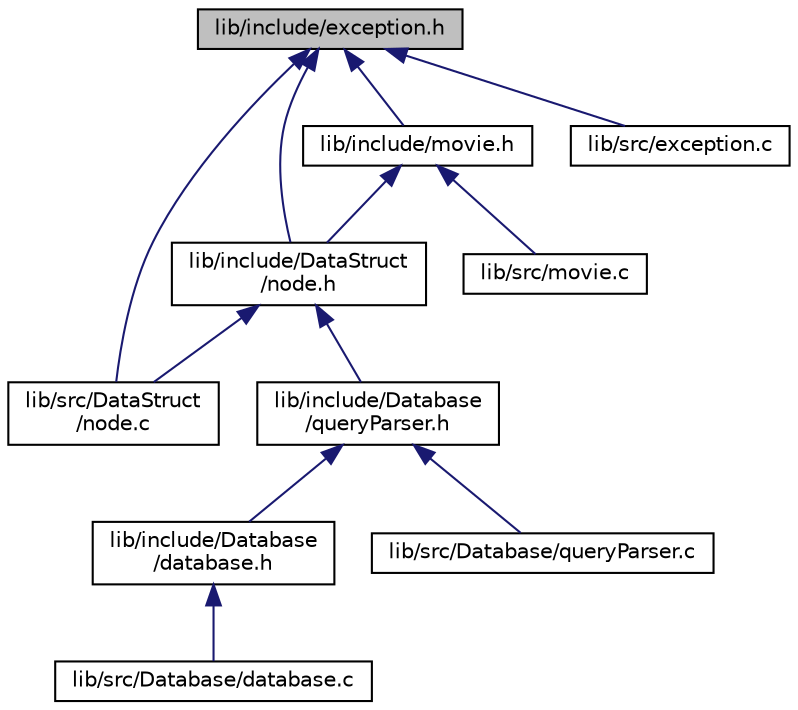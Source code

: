 digraph "lib/include/exception.h"
{
 // LATEX_PDF_SIZE
  edge [fontname="Helvetica",fontsize="10",labelfontname="Helvetica",labelfontsize="10"];
  node [fontname="Helvetica",fontsize="10",shape=record];
  Node1 [label="lib/include/exception.h",height=0.2,width=0.4,color="black", fillcolor="grey75", style="filled", fontcolor="black",tooltip=" "];
  Node1 -> Node2 [dir="back",color="midnightblue",fontsize="10",style="solid",fontname="Helvetica"];
  Node2 [label="lib/include/DataStruct\l/node.h",height=0.2,width=0.4,color="black", fillcolor="white", style="filled",URL="$node_8h.html",tooltip=" "];
  Node2 -> Node3 [dir="back",color="midnightblue",fontsize="10",style="solid",fontname="Helvetica"];
  Node3 [label="lib/include/Database\l/queryParser.h",height=0.2,width=0.4,color="black", fillcolor="white", style="filled",URL="$query_parser_8h.html",tooltip=" "];
  Node3 -> Node4 [dir="back",color="midnightblue",fontsize="10",style="solid",fontname="Helvetica"];
  Node4 [label="lib/include/Database\l/database.h",height=0.2,width=0.4,color="black", fillcolor="white", style="filled",URL="$database_8h.html",tooltip=" "];
  Node4 -> Node5 [dir="back",color="midnightblue",fontsize="10",style="solid",fontname="Helvetica"];
  Node5 [label="lib/src/Database/database.c",height=0.2,width=0.4,color="black", fillcolor="white", style="filled",URL="$database_8c.html",tooltip=" "];
  Node3 -> Node6 [dir="back",color="midnightblue",fontsize="10",style="solid",fontname="Helvetica"];
  Node6 [label="lib/src/Database/queryParser.c",height=0.2,width=0.4,color="black", fillcolor="white", style="filled",URL="$query_parser_8c.html",tooltip=" "];
  Node2 -> Node7 [dir="back",color="midnightblue",fontsize="10",style="solid",fontname="Helvetica"];
  Node7 [label="lib/src/DataStruct\l/node.c",height=0.2,width=0.4,color="black", fillcolor="white", style="filled",URL="$node_8c.html",tooltip=" "];
  Node1 -> Node8 [dir="back",color="midnightblue",fontsize="10",style="solid",fontname="Helvetica"];
  Node8 [label="lib/include/movie.h",height=0.2,width=0.4,color="black", fillcolor="white", style="filled",URL="$movie_8h.html",tooltip=" "];
  Node8 -> Node2 [dir="back",color="midnightblue",fontsize="10",style="solid",fontname="Helvetica"];
  Node8 -> Node9 [dir="back",color="midnightblue",fontsize="10",style="solid",fontname="Helvetica"];
  Node9 [label="lib/src/movie.c",height=0.2,width=0.4,color="black", fillcolor="white", style="filled",URL="$movie_8c.html",tooltip=" "];
  Node1 -> Node7 [dir="back",color="midnightblue",fontsize="10",style="solid",fontname="Helvetica"];
  Node1 -> Node10 [dir="back",color="midnightblue",fontsize="10",style="solid",fontname="Helvetica"];
  Node10 [label="lib/src/exception.c",height=0.2,width=0.4,color="black", fillcolor="white", style="filled",URL="$exception_8c.html",tooltip=" "];
}
